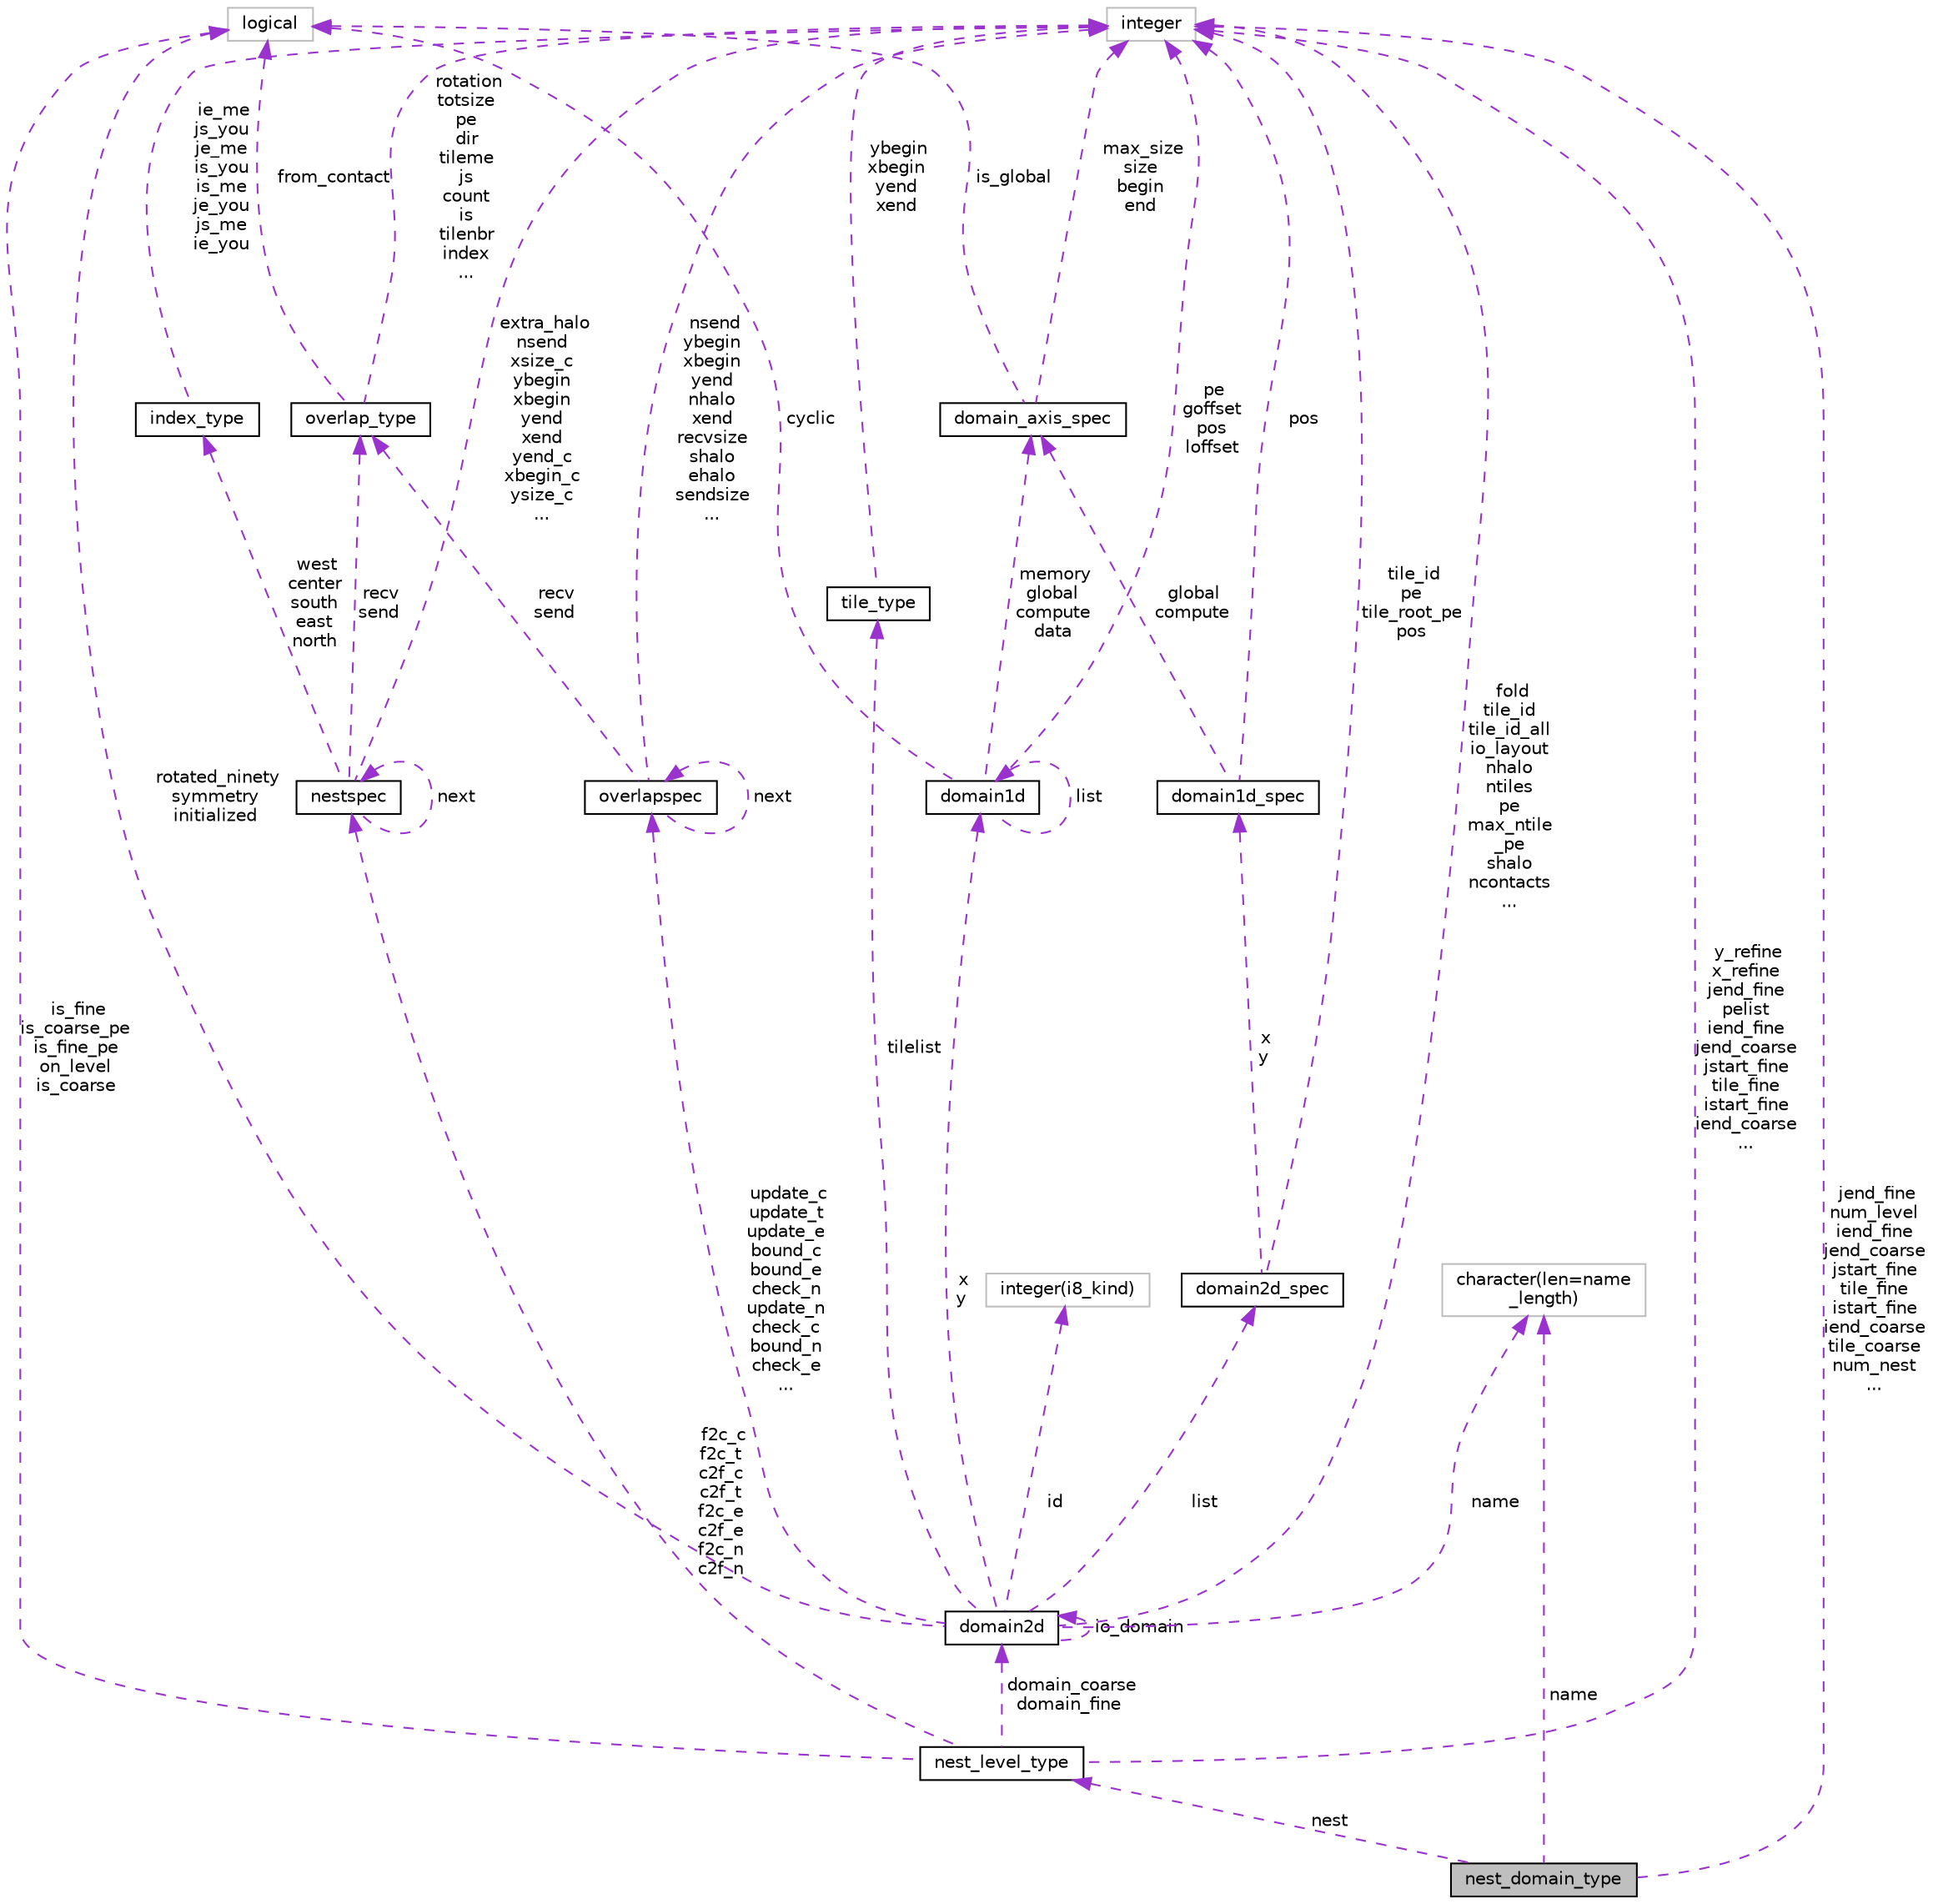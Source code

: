 digraph "nest_domain_type"
{
 // INTERACTIVE_SVG=YES
 // LATEX_PDF_SIZE
  edge [fontname="Helvetica",fontsize="10",labelfontname="Helvetica",labelfontsize="10"];
  node [fontname="Helvetica",fontsize="10",shape=record];
  Node1 [label="nest_domain_type",height=0.2,width=0.4,color="black", fillcolor="grey75", style="filled", fontcolor="black",tooltip="domain with nested fine and course tiles"];
  Node2 -> Node1 [dir="back",color="darkorchid3",fontsize="10",style="dashed",label=" nest" ,fontname="Helvetica"];
  Node2 [label="nest_level_type",height=0.2,width=0.4,color="black", fillcolor="white", style="filled",URL="$group__mpp__domains__mod.html#structmpp__domains__mod_1_1nest__level__type",tooltip="Private type to hold data for each level of nesting."];
  Node3 -> Node2 [dir="back",color="darkorchid3",fontsize="10",style="dashed",label=" is_fine\nis_coarse_pe\nis_fine_pe\non_level\nis_coarse" ,fontname="Helvetica"];
  Node3 [label="logical",height=0.2,width=0.4,color="grey75", fillcolor="white", style="filled",tooltip=" "];
  Node4 -> Node2 [dir="back",color="darkorchid3",fontsize="10",style="dashed",label=" domain_coarse\ndomain_fine" ,fontname="Helvetica"];
  Node4 [label="domain2d",height=0.2,width=0.4,color="black", fillcolor="white", style="filled",URL="$group__mpp__domains__mod.html#structmpp__domains__mod_1_1domain2d",tooltip="The domain2D type contains all the necessary information to define the global, compute and data domai..."];
  Node3 -> Node4 [dir="back",color="darkorchid3",fontsize="10",style="dashed",label=" rotated_ninety\nsymmetry\ninitialized" ,fontname="Helvetica"];
  Node5 -> Node4 [dir="back",color="darkorchid3",fontsize="10",style="dashed",label=" x\ny" ,fontname="Helvetica"];
  Node5 [label="domain1d",height=0.2,width=0.4,color="black", fillcolor="white", style="filled",URL="$group__mpp__domains__mod.html#structmpp__domains__mod_1_1domain1d",tooltip="One dimensional domain used to manage shared data access between pes."];
  Node3 -> Node5 [dir="back",color="darkorchid3",fontsize="10",style="dashed",label=" cyclic" ,fontname="Helvetica"];
  Node5 -> Node5 [dir="back",color="darkorchid3",fontsize="10",style="dashed",label=" list" ,fontname="Helvetica"];
  Node6 -> Node5 [dir="back",color="darkorchid3",fontsize="10",style="dashed",label=" memory\nglobal\ncompute\ndata" ,fontname="Helvetica"];
  Node6 [label="domain_axis_spec",height=0.2,width=0.4,color="black", fillcolor="white", style="filled",URL="$group__mpp__domains__mod.html#structmpp__domains__mod_1_1domain__axis__spec",tooltip="Used to specify index limits along an axis of a domain."];
  Node3 -> Node6 [dir="back",color="darkorchid3",fontsize="10",style="dashed",label=" is_global" ,fontname="Helvetica"];
  Node7 -> Node6 [dir="back",color="darkorchid3",fontsize="10",style="dashed",label=" max_size\nsize\nbegin\nend" ,fontname="Helvetica"];
  Node7 [label="integer",height=0.2,width=0.4,color="grey75", fillcolor="white", style="filled",tooltip=" "];
  Node7 -> Node5 [dir="back",color="darkorchid3",fontsize="10",style="dashed",label=" pe\ngoffset\npos\nloffset" ,fontname="Helvetica"];
  Node8 -> Node4 [dir="back",color="darkorchid3",fontsize="10",style="dashed",label=" id" ,fontname="Helvetica"];
  Node8 [label="integer(i8_kind)",height=0.2,width=0.4,color="grey75", fillcolor="white", style="filled",tooltip=" "];
  Node4 -> Node4 [dir="back",color="darkorchid3",fontsize="10",style="dashed",label=" io_domain" ,fontname="Helvetica"];
  Node9 -> Node4 [dir="back",color="darkorchid3",fontsize="10",style="dashed",label=" update_c\nupdate_t\nupdate_e\nbound_c\nbound_e\ncheck_n\nupdate_n\ncheck_c\nbound_n\ncheck_e\n..." ,fontname="Helvetica"];
  Node9 [label="overlapspec",height=0.2,width=0.4,color="black", fillcolor="white", style="filled",URL="$group__mpp__domains__mod.html#structmpp__domains__mod_1_1overlapspec",tooltip="Private type for overlap specifications."];
  Node10 -> Node9 [dir="back",color="darkorchid3",fontsize="10",style="dashed",label=" recv\nsend" ,fontname="Helvetica"];
  Node10 [label="overlap_type",height=0.2,width=0.4,color="black", fillcolor="white", style="filled",URL="$group__mpp__domains__mod.html#structmpp__domains__mod_1_1overlap__type",tooltip="Type for overlapping data."];
  Node3 -> Node10 [dir="back",color="darkorchid3",fontsize="10",style="dashed",label=" from_contact" ,fontname="Helvetica"];
  Node7 -> Node10 [dir="back",color="darkorchid3",fontsize="10",style="dashed",label=" rotation\ntotsize\npe\ndir\ntileme\njs\ncount\nis\ntilenbr\nindex\n..." ,fontname="Helvetica"];
  Node9 -> Node9 [dir="back",color="darkorchid3",fontsize="10",style="dashed",label=" next" ,fontname="Helvetica"];
  Node7 -> Node9 [dir="back",color="darkorchid3",fontsize="10",style="dashed",label=" nsend\nybegin\nxbegin\nyend\nnhalo\nxend\nrecvsize\nshalo\nehalo\nsendsize\n..." ,fontname="Helvetica"];
  Node11 -> Node4 [dir="back",color="darkorchid3",fontsize="10",style="dashed",label=" list" ,fontname="Helvetica"];
  Node11 [label="domain2d_spec",height=0.2,width=0.4,color="black", fillcolor="white", style="filled",URL="$group__mpp__domains__mod.html#structmpp__domains__mod_1_1domain2d__spec",tooltip="Private type to specify multiple index limits and pe information for a 2D domain."];
  Node12 -> Node11 [dir="back",color="darkorchid3",fontsize="10",style="dashed",label=" x\ny" ,fontname="Helvetica"];
  Node12 [label="domain1d_spec",height=0.2,width=0.4,color="black", fillcolor="white", style="filled",URL="$group__mpp__domains__mod.html#structmpp__domains__mod_1_1domain1d__spec",tooltip="A private type used to specify index limits for a domain decomposition."];
  Node6 -> Node12 [dir="back",color="darkorchid3",fontsize="10",style="dashed",label=" global\ncompute" ,fontname="Helvetica"];
  Node7 -> Node12 [dir="back",color="darkorchid3",fontsize="10",style="dashed",label=" pos" ,fontname="Helvetica"];
  Node7 -> Node11 [dir="back",color="darkorchid3",fontsize="10",style="dashed",label=" tile_id\npe\ntile_root_pe\npos" ,fontname="Helvetica"];
  Node13 -> Node4 [dir="back",color="darkorchid3",fontsize="10",style="dashed",label=" tilelist" ,fontname="Helvetica"];
  Node13 [label="tile_type",height=0.2,width=0.4,color="black", fillcolor="white", style="filled",URL="$group__mpp__domains__mod.html#structmpp__domains__mod_1_1tile__type",tooltip="Upper and lower x and y bounds for a tile."];
  Node7 -> Node13 [dir="back",color="darkorchid3",fontsize="10",style="dashed",label=" ybegin\nxbegin\nyend\nxend" ,fontname="Helvetica"];
  Node7 -> Node4 [dir="back",color="darkorchid3",fontsize="10",style="dashed",label=" fold\ntile_id\ntile_id_all\nio_layout\nnhalo\nntiles\npe\nmax_ntile\l_pe\nshalo\nncontacts\n..." ,fontname="Helvetica"];
  Node14 -> Node4 [dir="back",color="darkorchid3",fontsize="10",style="dashed",label=" name" ,fontname="Helvetica"];
  Node14 [label="character(len=name\l_length)",height=0.2,width=0.4,color="grey75", fillcolor="white", style="filled",tooltip=" "];
  Node15 -> Node2 [dir="back",color="darkorchid3",fontsize="10",style="dashed",label=" f2c_c\nf2c_t\nc2f_c\nc2f_t\nf2c_e\nc2f_e\nf2c_n\nc2f_n" ,fontname="Helvetica"];
  Node15 [label="nestspec",height=0.2,width=0.4,color="black", fillcolor="white", style="filled",URL="$group__mpp__domains__mod.html#structmpp__domains__mod_1_1nestspec",tooltip="Used to specify bounds and index information for nested tiles as a linked list."];
  Node10 -> Node15 [dir="back",color="darkorchid3",fontsize="10",style="dashed",label=" recv\nsend" ,fontname="Helvetica"];
  Node16 -> Node15 [dir="back",color="darkorchid3",fontsize="10",style="dashed",label=" west\ncenter\nsouth\neast\nnorth" ,fontname="Helvetica"];
  Node16 [label="index_type",height=0.2,width=0.4,color="black", fillcolor="white", style="filled",URL="$group__mpp__domains__mod.html#structmpp__domains__mod_1_1index__type",tooltip="index bounds for use in nestSpec"];
  Node7 -> Node16 [dir="back",color="darkorchid3",fontsize="10",style="dashed",label=" ie_me\njs_you\nje_me\nis_you\nis_me\nje_you\njs_me\nie_you" ,fontname="Helvetica"];
  Node15 -> Node15 [dir="back",color="darkorchid3",fontsize="10",style="dashed",label=" next" ,fontname="Helvetica"];
  Node7 -> Node15 [dir="back",color="darkorchid3",fontsize="10",style="dashed",label=" extra_halo\nnsend\nxsize_c\nybegin\nxbegin\nyend\nxend\nyend_c\nxbegin_c\nysize_c\n..." ,fontname="Helvetica"];
  Node7 -> Node2 [dir="back",color="darkorchid3",fontsize="10",style="dashed",label=" y_refine\nx_refine\njend_fine\npelist\niend_fine\njend_coarse\njstart_fine\ntile_fine\nistart_fine\niend_coarse\n..." ,fontname="Helvetica"];
  Node7 -> Node1 [dir="back",color="darkorchid3",fontsize="10",style="dashed",label=" jend_fine\nnum_level\niend_fine\njend_coarse\njstart_fine\ntile_fine\nistart_fine\niend_coarse\ntile_coarse\nnum_nest\n..." ,fontname="Helvetica"];
  Node14 -> Node1 [dir="back",color="darkorchid3",fontsize="10",style="dashed",label=" name" ,fontname="Helvetica"];
}
